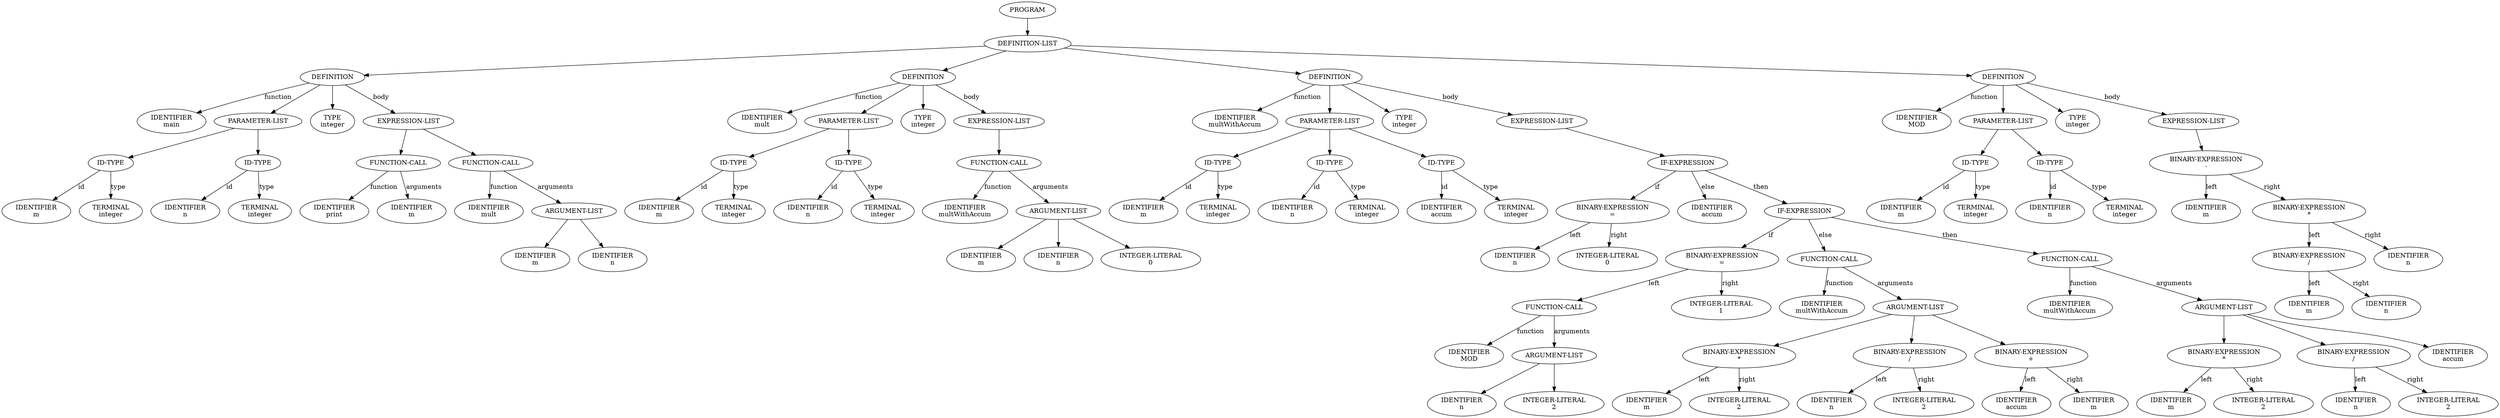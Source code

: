 digraph AST {
node0 [label="PROGRAM"]
node1 [label="DEFINITION-LIST"]
node2 [label="DEFINITION"]
node3 [label="IDENTIFIER\nmain"]
node4 [label="PARAMETER-LIST"]
node5 [label="ID-TYPE"]
node6 [label="IDENTIFIER\nm"]
node7 [label="TERMINAL\ninteger"]
node8 [label="ID-TYPE"]
node9 [label="IDENTIFIER\nn"]
node10 [label="TERMINAL\ninteger"]
node11 [label="TYPE\ninteger"]
node12 [label="EXPRESSION-LIST"]
node13 [label="FUNCTION-CALL"]
node14 [label="IDENTIFIER\nprint"]
node15 [label="IDENTIFIER\nm"]
node16 [label="FUNCTION-CALL"]
node17 [label="IDENTIFIER\nmult"]
node18 [label="ARGUMENT-LIST"]
node19 [label="IDENTIFIER\nm"]
node20 [label="IDENTIFIER\nn"]
node21 [label="DEFINITION"]
node22 [label="IDENTIFIER\nmult"]
node23 [label="PARAMETER-LIST"]
node24 [label="ID-TYPE"]
node25 [label="IDENTIFIER\nm"]
node26 [label="TERMINAL\ninteger"]
node27 [label="ID-TYPE"]
node28 [label="IDENTIFIER\nn"]
node29 [label="TERMINAL\ninteger"]
node30 [label="TYPE\ninteger"]
node31 [label="EXPRESSION-LIST"]
node32 [label="FUNCTION-CALL"]
node33 [label="IDENTIFIER\nmultWithAccum"]
node34 [label="ARGUMENT-LIST"]
node35 [label="IDENTIFIER\nm"]
node36 [label="IDENTIFIER\nn"]
node37 [label="INTEGER-LITERAL\n0"]
node38 [label="DEFINITION"]
node39 [label="IDENTIFIER\nmultWithAccum"]
node40 [label="PARAMETER-LIST"]
node41 [label="ID-TYPE"]
node42 [label="IDENTIFIER\nm"]
node43 [label="TERMINAL\ninteger"]
node44 [label="ID-TYPE"]
node45 [label="IDENTIFIER\nn"]
node46 [label="TERMINAL\ninteger"]
node47 [label="ID-TYPE"]
node48 [label="IDENTIFIER\naccum"]
node49 [label="TERMINAL\ninteger"]
node50 [label="TYPE\ninteger"]
node51 [label="EXPRESSION-LIST"]
node52 [label="IF-EXPRESSION"]
node53 [label="BINARY-EXPRESSION\n="]
node54 [label="IDENTIFIER\nn"]
node55 [label="INTEGER-LITERAL\n0"]
node56 [label="IDENTIFIER\naccum"]
node57 [label="IF-EXPRESSION"]
node58 [label="BINARY-EXPRESSION\n="]
node59 [label="FUNCTION-CALL"]
node60 [label="IDENTIFIER\nMOD"]
node61 [label="ARGUMENT-LIST"]
node62 [label="IDENTIFIER\nn"]
node63 [label="INTEGER-LITERAL\n2"]
node64 [label="INTEGER-LITERAL\n1"]
node65 [label="FUNCTION-CALL"]
node66 [label="IDENTIFIER\nmultWithAccum"]
node67 [label="ARGUMENT-LIST"]
node68 [label="BINARY-EXPRESSION\n*"]
node69 [label="IDENTIFIER\nm"]
node70 [label="INTEGER-LITERAL\n2"]
node71 [label="BINARY-EXPRESSION\n/"]
node72 [label="IDENTIFIER\nn"]
node73 [label="INTEGER-LITERAL\n2"]
node74 [label="BINARY-EXPRESSION\n+"]
node75 [label="IDENTIFIER\naccum"]
node76 [label="IDENTIFIER\nm"]
node77 [label="FUNCTION-CALL"]
node78 [label="IDENTIFIER\nmultWithAccum"]
node79 [label="ARGUMENT-LIST"]
node80 [label="BINARY-EXPRESSION\n*"]
node81 [label="IDENTIFIER\nm"]
node82 [label="INTEGER-LITERAL\n2"]
node83 [label="BINARY-EXPRESSION\n/"]
node84 [label="IDENTIFIER\nn"]
node85 [label="INTEGER-LITERAL\n2"]
node86 [label="IDENTIFIER\naccum"]
node87 [label="DEFINITION"]
node88 [label="IDENTIFIER\nMOD"]
node89 [label="PARAMETER-LIST"]
node90 [label="ID-TYPE"]
node91 [label="IDENTIFIER\nm"]
node92 [label="TERMINAL\ninteger"]
node93 [label="ID-TYPE"]
node94 [label="IDENTIFIER\nn"]
node95 [label="TERMINAL\ninteger"]
node96 [label="TYPE\ninteger"]
node97 [label="EXPRESSION-LIST"]
node98 [label="BINARY-EXPRESSION\n-"]
node99 [label="IDENTIFIER\nm"]
node100 [label="BINARY-EXPRESSION\n*"]
node101 [label="BINARY-EXPRESSION\n/"]
node102 [label="IDENTIFIER\nm"]
node103 [label="IDENTIFIER\nn"]
node104 [label="IDENTIFIER\nn"]
node2 -> node3 [label="function"]
node5 -> node6 [label="id"]
node5 -> node7 [label="type"]
node4 -> node5
node8 -> node9 [label="id"]
node8 -> node10 [label="type"]
node4 -> node8
node2 -> node4
node2 -> node11
node13 -> node14 [label="function"]
node13 -> node15 [label="arguments"]
node12 -> node13
node16 -> node17 [label="function"]
node18 -> node19
node18 -> node20
node16 -> node18 [label="arguments"]
node12 -> node16
node2 -> node12 [label="body"]
node1 -> node2
node21 -> node22 [label="function"]
node24 -> node25 [label="id"]
node24 -> node26 [label="type"]
node23 -> node24
node27 -> node28 [label="id"]
node27 -> node29 [label="type"]
node23 -> node27
node21 -> node23
node21 -> node30
node32 -> node33 [label="function"]
node34 -> node35
node34 -> node36
node34 -> node37
node32 -> node34 [label="arguments"]
node31 -> node32
node21 -> node31 [label="body"]
node1 -> node21
node38 -> node39 [label="function"]
node41 -> node42 [label="id"]
node41 -> node43 [label="type"]
node40 -> node41
node44 -> node45 [label="id"]
node44 -> node46 [label="type"]
node40 -> node44
node47 -> node48 [label="id"]
node47 -> node49 [label="type"]
node40 -> node47
node38 -> node40
node38 -> node50
node53 -> node54 [label="left"]
node53 -> node55 [label="right"]
node52 -> node53 [label="if"]
node52 -> node56 [label="else"]
node59 -> node60 [label="function"]
node61 -> node62
node61 -> node63
node59 -> node61 [label="arguments"]
node58 -> node59 [label="left"]
node58 -> node64 [label="right"]
node57 -> node58 [label="if"]
node65 -> node66 [label="function"]
node68 -> node69 [label="left"]
node68 -> node70 [label="right"]
node67 -> node68
node71 -> node72 [label="left"]
node71 -> node73 [label="right"]
node67 -> node71
node74 -> node75 [label="left"]
node74 -> node76 [label="right"]
node67 -> node74
node65 -> node67 [label="arguments"]
node57 -> node65 [label="else"]
node77 -> node78 [label="function"]
node80 -> node81 [label="left"]
node80 -> node82 [label="right"]
node79 -> node80
node83 -> node84 [label="left"]
node83 -> node85 [label="right"]
node79 -> node83
node79 -> node86
node77 -> node79 [label="arguments"]
node57 -> node77 [label="then"]
node52 -> node57 [label="then"]
node51 -> node52
node38 -> node51 [label="body"]
node1 -> node38
node87 -> node88 [label="function"]
node90 -> node91 [label="id"]
node90 -> node92 [label="type"]
node89 -> node90
node93 -> node94 [label="id"]
node93 -> node95 [label="type"]
node89 -> node93
node87 -> node89
node87 -> node96
node98 -> node99 [label="left"]
node101 -> node102 [label="left"]
node101 -> node103 [label="right"]
node100 -> node101 [label="left"]
node100 -> node104 [label="right"]
node98 -> node100 [label="right"]
node97 -> node98
node87 -> node97 [label="body"]
node1 -> node87
node0 -> node1
}